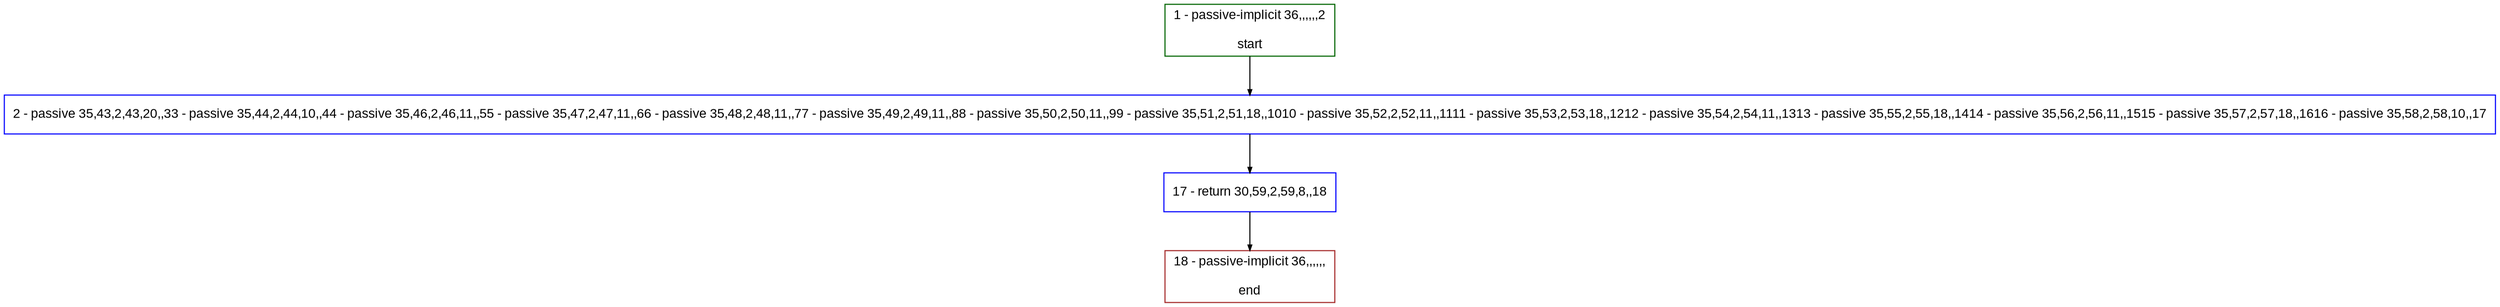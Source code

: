 digraph "" {
  graph [bgcolor="white", fillcolor="#FFFFCC", pack="true", packmode="clust", fontname="Arial", label="", fontsize="12", compound="true", style="rounded,filled"];
  node [node_initialized="no", fillcolor="white", fontname="Arial", label="", color="grey", fontsize="12", fixedsize="false", compound="true", shape="rectangle", style="filled"];
  edge [arrowtail="none", lhead="", fontcolor="black", fontname="Arial", label="", color="black", fontsize="12", arrowhead="normal", arrowsize="0.5", compound="true", ltail="", dir="forward"];
  __N1 [fillcolor="#ffffff", label="2 - passive 35,43,2,43,20,,33 - passive 35,44,2,44,10,,44 - passive 35,46,2,46,11,,55 - passive 35,47,2,47,11,,66 - passive 35,48,2,48,11,,77 - passive 35,49,2,49,11,,88 - passive 35,50,2,50,11,,99 - passive 35,51,2,51,18,,1010 - passive 35,52,2,52,11,,1111 - passive 35,53,2,53,18,,1212 - passive 35,54,2,54,11,,1313 - passive 35,55,2,55,18,,1414 - passive 35,56,2,56,11,,1515 - passive 35,57,2,57,18,,1616 - passive 35,58,2,58,10,,17", color="#0000ff", shape="box", style="filled"];
  __N2 [fillcolor="#ffffff", label="1 - passive-implicit 36,,,,,,2\n\nstart", color="#006400", shape="box", style="filled"];
  __N3 [fillcolor="#ffffff", label="17 - return 30,59,2,59,8,,18", color="#0000ff", shape="box", style="filled"];
  __N4 [fillcolor="#ffffff", label="18 - passive-implicit 36,,,,,,\n\nend", color="#a52a2a", shape="box", style="filled"];
  __N2 -> __N1 [arrowtail="none", color="#000000", label="", arrowhead="normal", dir="forward"];
  __N1 -> __N3 [arrowtail="none", color="#000000", label="", arrowhead="normal", dir="forward"];
  __N3 -> __N4 [arrowtail="none", color="#000000", label="", arrowhead="normal", dir="forward"];
}
